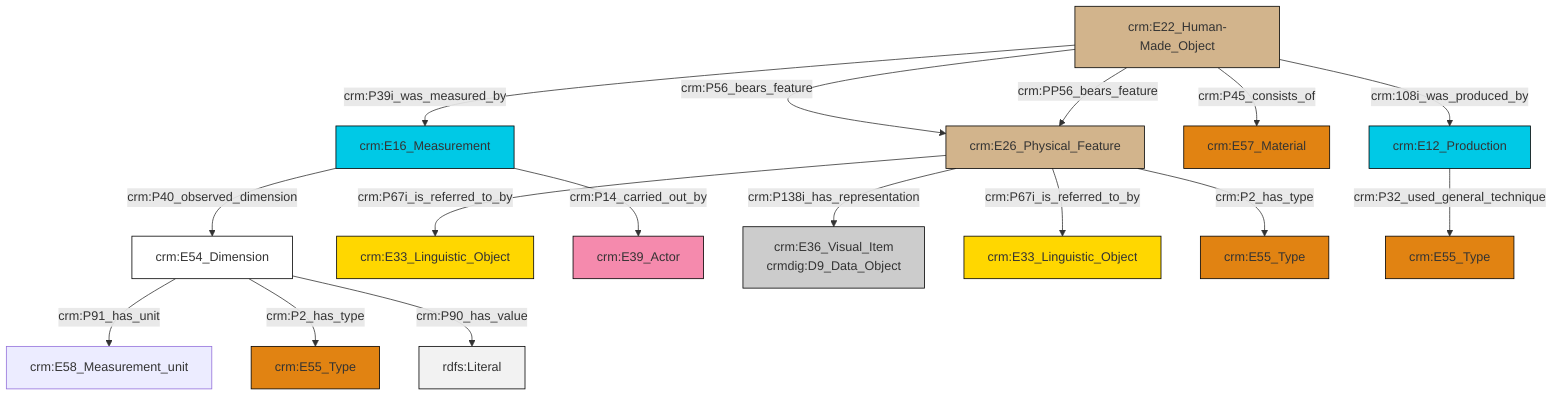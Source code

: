 graph TD
classDef Literal fill:#f2f2f2,stroke:#000000;
classDef CRM_Entity fill:#FFFFFF,stroke:#000000;
classDef Temporal_Entity fill:#00C9E6, stroke:#000000;
classDef Type fill:#E18312, stroke:#000000;
classDef Time-Span fill:#2C9C91, stroke:#000000;
classDef Appellation fill:#FFEB7F, stroke:#000000;
classDef Place fill:#008836, stroke:#000000;
classDef Persistent_Item fill:#B266B2, stroke:#000000;
classDef Conceptual_Object fill:#FFD700, stroke:#000000;
classDef Physical_Thing fill:#D2B48C, stroke:#000000;
classDef Actor fill:#f58aad, stroke:#000000;
classDef PC_Classes fill:#4ce600, stroke:#000000;
classDef Multi fill:#cccccc,stroke:#000000;

2["crm:E26_Physical_Feature"]:::Physical_Thing -->|crm:P67i_is_referred_to_by| 6["crm:E33_Linguistic_Object"]:::Conceptual_Object
11["crm:E22_Human-Made_Object"]:::Physical_Thing -->|crm:P56_bears_feature| 2["crm:E26_Physical_Feature"]:::Physical_Thing
11["crm:E22_Human-Made_Object"]:::Physical_Thing -->|crm:P45_consists_of| 9["crm:E57_Material"]:::Type
2["crm:E26_Physical_Feature"]:::Physical_Thing -->|crm:P2_has_type| 16["crm:E55_Type"]:::Type
11["crm:E22_Human-Made_Object"]:::Physical_Thing -->|crm:PP56_bears_feature| 2["crm:E26_Physical_Feature"]:::Physical_Thing
11["crm:E22_Human-Made_Object"]:::Physical_Thing -->|crm:108i_was_produced_by| 4["crm:E12_Production"]:::Temporal_Entity
2["crm:E26_Physical_Feature"]:::Physical_Thing -->|crm:P138i_has_representation| 12["crm:E36_Visual_Item<br>crmdig:D9_Data_Object"]:::Multi
0["crm:E54_Dimension"]:::CRM_Entity -->|crm:P91_has_unit| 17["crm:E58_Measurement_unit"]:::Default
20["crm:E16_Measurement"]:::Temporal_Entity -->|crm:P14_carried_out_by| 7["crm:E39_Actor"]:::Actor
2["crm:E26_Physical_Feature"]:::Physical_Thing -->|crm:P67i_is_referred_to_by| 14["crm:E33_Linguistic_Object"]:::Conceptual_Object
4["crm:E12_Production"]:::Temporal_Entity -->|crm:P32_used_general_technique| 22["crm:E55_Type"]:::Type
20["crm:E16_Measurement"]:::Temporal_Entity -->|crm:P40_observed_dimension| 0["crm:E54_Dimension"]:::CRM_Entity
0["crm:E54_Dimension"]:::CRM_Entity -->|crm:P2_has_type| 25["crm:E55_Type"]:::Type
0["crm:E54_Dimension"]:::CRM_Entity -->|crm:P90_has_value| 27[rdfs:Literal]:::Literal
11["crm:E22_Human-Made_Object"]:::Physical_Thing -->|crm:P39i_was_measured_by| 20["crm:E16_Measurement"]:::Temporal_Entity